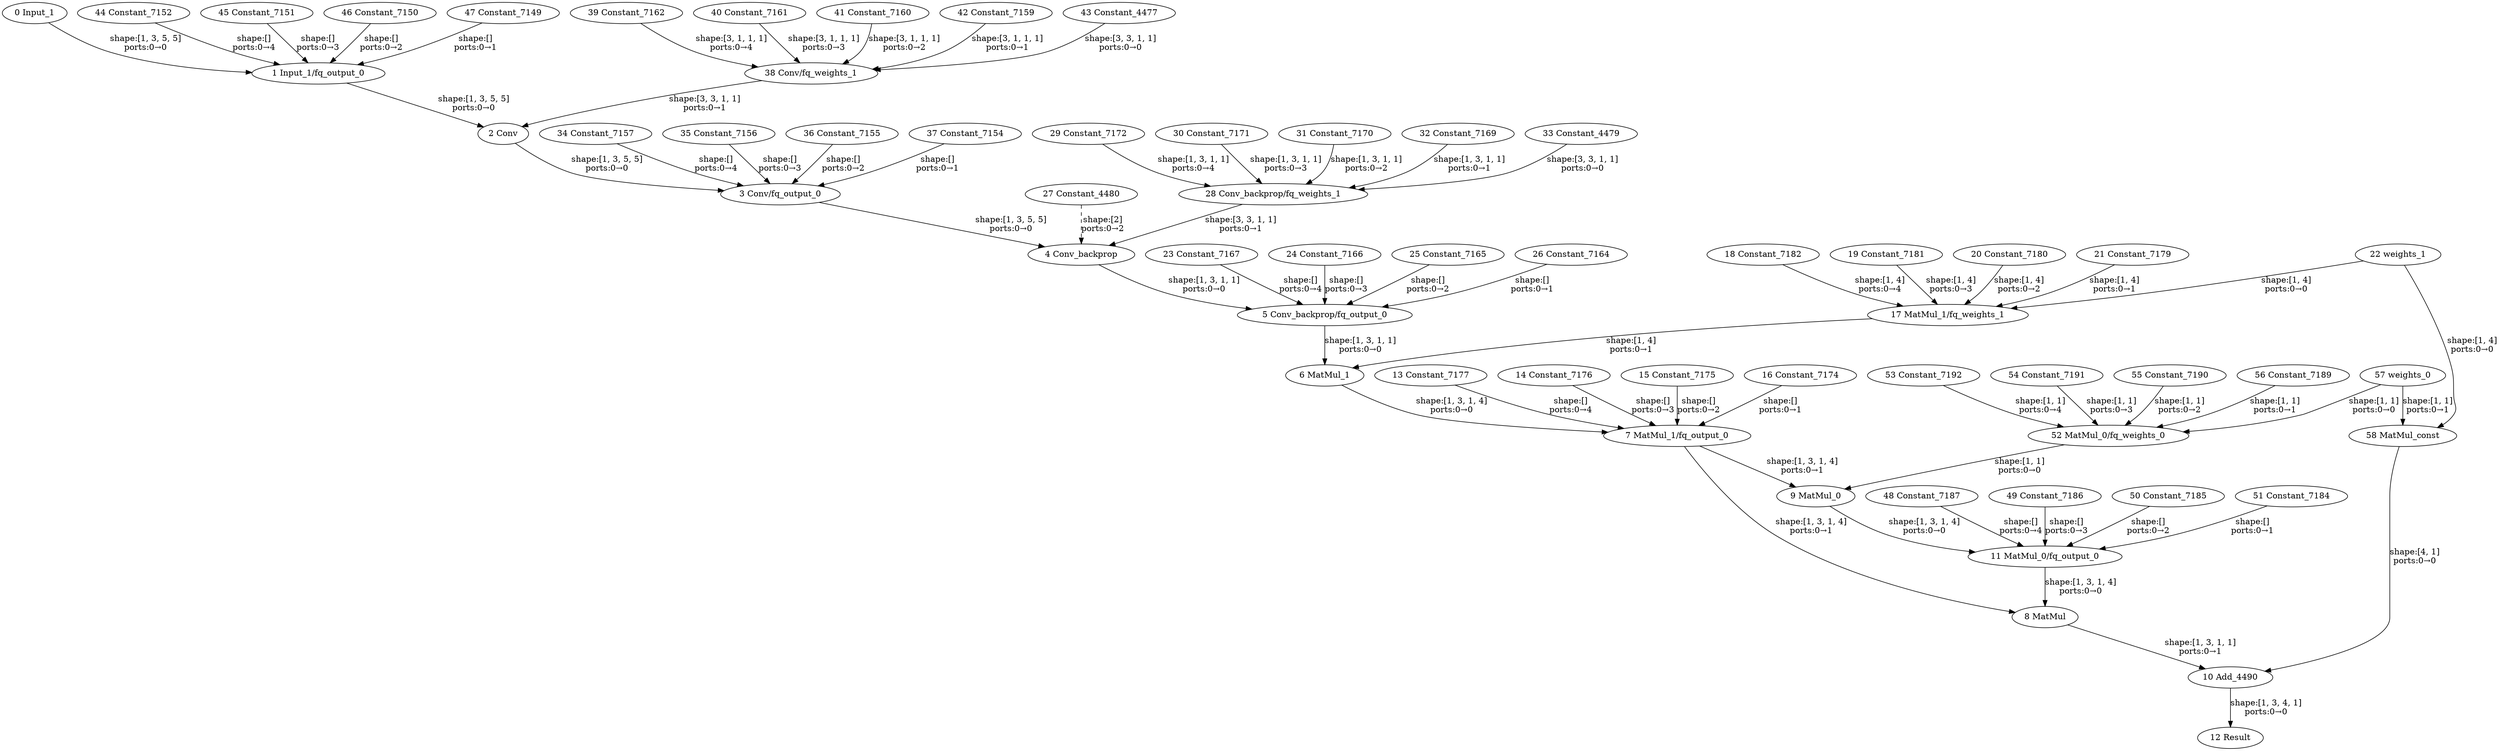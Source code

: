 strict digraph  {
"0 Input_1" [id=0, type=Parameter];
"1 Input_1/fq_output_0" [id=1, type=FakeQuantize];
"2 Conv" [id=2, type=Convolution];
"3 Conv/fq_output_0" [id=3, type=FakeQuantize];
"4 Conv_backprop" [id=4, type=ConvolutionBackpropData];
"5 Conv_backprop/fq_output_0" [id=5, type=FakeQuantize];
"6 MatMul_1" [id=6, type=MatMul];
"7 MatMul_1/fq_output_0" [id=7, type=FakeQuantize];
"8 MatMul" [id=8, type=MatMul];
"9 MatMul_0" [id=9, type=MatMul];
"10 Add_4490" [id=10, type=Add];
"11 MatMul_0/fq_output_0" [id=11, type=FakeQuantize];
"12 Result" [id=12, type=Result];
"13 Constant_7177" [id=13, type=Constant];
"14 Constant_7176" [id=14, type=Constant];
"15 Constant_7175" [id=15, type=Constant];
"16 Constant_7174" [id=16, type=Constant];
"17 MatMul_1/fq_weights_1" [id=17, type=FakeQuantize];
"18 Constant_7182" [id=18, type=Constant];
"19 Constant_7181" [id=19, type=Constant];
"20 Constant_7180" [id=20, type=Constant];
"21 Constant_7179" [id=21, type=Constant];
"22 weights_1" [id=22, type=Constant];
"23 Constant_7167" [id=23, type=Constant];
"24 Constant_7166" [id=24, type=Constant];
"25 Constant_7165" [id=25, type=Constant];
"26 Constant_7164" [id=26, type=Constant];
"27 Constant_4480" [id=27, type=Constant];
"28 Conv_backprop/fq_weights_1" [id=28, type=FakeQuantize];
"29 Constant_7172" [id=29, type=Constant];
"30 Constant_7171" [id=30, type=Constant];
"31 Constant_7170" [id=31, type=Constant];
"32 Constant_7169" [id=32, type=Constant];
"33 Constant_4479" [id=33, type=Constant];
"34 Constant_7157" [id=34, type=Constant];
"35 Constant_7156" [id=35, type=Constant];
"36 Constant_7155" [id=36, type=Constant];
"37 Constant_7154" [id=37, type=Constant];
"38 Conv/fq_weights_1" [id=38, type=FakeQuantize];
"39 Constant_7162" [id=39, type=Constant];
"40 Constant_7161" [id=40, type=Constant];
"41 Constant_7160" [id=41, type=Constant];
"42 Constant_7159" [id=42, type=Constant];
"43 Constant_4477" [id=43, type=Constant];
"44 Constant_7152" [id=44, type=Constant];
"45 Constant_7151" [id=45, type=Constant];
"46 Constant_7150" [id=46, type=Constant];
"47 Constant_7149" [id=47, type=Constant];
"48 Constant_7187" [id=48, type=Constant];
"49 Constant_7186" [id=49, type=Constant];
"50 Constant_7185" [id=50, type=Constant];
"51 Constant_7184" [id=51, type=Constant];
"52 MatMul_0/fq_weights_0" [id=52, type=FakeQuantize];
"53 Constant_7192" [id=53, type=Constant];
"54 Constant_7191" [id=54, type=Constant];
"55 Constant_7190" [id=55, type=Constant];
"56 Constant_7189" [id=56, type=Constant];
"57 weights_0" [id=57, type=Constant];
"58 MatMul_const" [id=58, type=MatMul];
"0 Input_1" -> "1 Input_1/fq_output_0"  [label="shape:[1, 3, 5, 5]\nports:0→0", style=solid];
"1 Input_1/fq_output_0" -> "2 Conv"  [label="shape:[1, 3, 5, 5]\nports:0→0", style=solid];
"2 Conv" -> "3 Conv/fq_output_0"  [label="shape:[1, 3, 5, 5]\nports:0→0", style=solid];
"3 Conv/fq_output_0" -> "4 Conv_backprop"  [label="shape:[1, 3, 5, 5]\nports:0→0", style=solid];
"4 Conv_backprop" -> "5 Conv_backprop/fq_output_0"  [label="shape:[1, 3, 1, 1]\nports:0→0", style=solid];
"5 Conv_backprop/fq_output_0" -> "6 MatMul_1"  [label="shape:[1, 3, 1, 1]\nports:0→0", style=solid];
"6 MatMul_1" -> "7 MatMul_1/fq_output_0"  [label="shape:[1, 3, 1, 4]\nports:0→0", style=solid];
"7 MatMul_1/fq_output_0" -> "8 MatMul"  [label="shape:[1, 3, 1, 4]\nports:0→1", style=solid];
"7 MatMul_1/fq_output_0" -> "9 MatMul_0"  [label="shape:[1, 3, 1, 4]\nports:0→1", style=solid];
"8 MatMul" -> "10 Add_4490"  [label="shape:[1, 3, 1, 1]\nports:0→1", style=solid];
"9 MatMul_0" -> "11 MatMul_0/fq_output_0"  [label="shape:[1, 3, 1, 4]\nports:0→0", style=solid];
"10 Add_4490" -> "12 Result"  [label="shape:[1, 3, 4, 1]\nports:0→0", style=solid];
"11 MatMul_0/fq_output_0" -> "8 MatMul"  [label="shape:[1, 3, 1, 4]\nports:0→0", style=solid];
"13 Constant_7177" -> "7 MatMul_1/fq_output_0"  [label="shape:[]\nports:0→4", style=solid];
"14 Constant_7176" -> "7 MatMul_1/fq_output_0"  [label="shape:[]\nports:0→3", style=solid];
"15 Constant_7175" -> "7 MatMul_1/fq_output_0"  [label="shape:[]\nports:0→2", style=solid];
"16 Constant_7174" -> "7 MatMul_1/fq_output_0"  [label="shape:[]\nports:0→1", style=solid];
"17 MatMul_1/fq_weights_1" -> "6 MatMul_1"  [label="shape:[1, 4]\nports:0→1", style=solid];
"18 Constant_7182" -> "17 MatMul_1/fq_weights_1"  [label="shape:[1, 4]\nports:0→4", style=solid];
"19 Constant_7181" -> "17 MatMul_1/fq_weights_1"  [label="shape:[1, 4]\nports:0→3", style=solid];
"20 Constant_7180" -> "17 MatMul_1/fq_weights_1"  [label="shape:[1, 4]\nports:0→2", style=solid];
"21 Constant_7179" -> "17 MatMul_1/fq_weights_1"  [label="shape:[1, 4]\nports:0→1", style=solid];
"22 weights_1" -> "17 MatMul_1/fq_weights_1"  [label="shape:[1, 4]\nports:0→0", style=solid];
"22 weights_1" -> "58 MatMul_const"  [label="shape:[1, 4]\nports:0→0", style=solid];
"23 Constant_7167" -> "5 Conv_backprop/fq_output_0"  [label="shape:[]\nports:0→4", style=solid];
"24 Constant_7166" -> "5 Conv_backprop/fq_output_0"  [label="shape:[]\nports:0→3", style=solid];
"25 Constant_7165" -> "5 Conv_backprop/fq_output_0"  [label="shape:[]\nports:0→2", style=solid];
"26 Constant_7164" -> "5 Conv_backprop/fq_output_0"  [label="shape:[]\nports:0→1", style=solid];
"27 Constant_4480" -> "4 Conv_backprop"  [label="shape:[2]\nports:0→2", style=dashed];
"28 Conv_backprop/fq_weights_1" -> "4 Conv_backprop"  [label="shape:[3, 3, 1, 1]\nports:0→1", style=solid];
"29 Constant_7172" -> "28 Conv_backprop/fq_weights_1"  [label="shape:[1, 3, 1, 1]\nports:0→4", style=solid];
"30 Constant_7171" -> "28 Conv_backprop/fq_weights_1"  [label="shape:[1, 3, 1, 1]\nports:0→3", style=solid];
"31 Constant_7170" -> "28 Conv_backprop/fq_weights_1"  [label="shape:[1, 3, 1, 1]\nports:0→2", style=solid];
"32 Constant_7169" -> "28 Conv_backprop/fq_weights_1"  [label="shape:[1, 3, 1, 1]\nports:0→1", style=solid];
"33 Constant_4479" -> "28 Conv_backprop/fq_weights_1"  [label="shape:[3, 3, 1, 1]\nports:0→0", style=solid];
"34 Constant_7157" -> "3 Conv/fq_output_0"  [label="shape:[]\nports:0→4", style=solid];
"35 Constant_7156" -> "3 Conv/fq_output_0"  [label="shape:[]\nports:0→3", style=solid];
"36 Constant_7155" -> "3 Conv/fq_output_0"  [label="shape:[]\nports:0→2", style=solid];
"37 Constant_7154" -> "3 Conv/fq_output_0"  [label="shape:[]\nports:0→1", style=solid];
"38 Conv/fq_weights_1" -> "2 Conv"  [label="shape:[3, 3, 1, 1]\nports:0→1", style=solid];
"39 Constant_7162" -> "38 Conv/fq_weights_1"  [label="shape:[3, 1, 1, 1]\nports:0→4", style=solid];
"40 Constant_7161" -> "38 Conv/fq_weights_1"  [label="shape:[3, 1, 1, 1]\nports:0→3", style=solid];
"41 Constant_7160" -> "38 Conv/fq_weights_1"  [label="shape:[3, 1, 1, 1]\nports:0→2", style=solid];
"42 Constant_7159" -> "38 Conv/fq_weights_1"  [label="shape:[3, 1, 1, 1]\nports:0→1", style=solid];
"43 Constant_4477" -> "38 Conv/fq_weights_1"  [label="shape:[3, 3, 1, 1]\nports:0→0", style=solid];
"44 Constant_7152" -> "1 Input_1/fq_output_0"  [label="shape:[]\nports:0→4", style=solid];
"45 Constant_7151" -> "1 Input_1/fq_output_0"  [label="shape:[]\nports:0→3", style=solid];
"46 Constant_7150" -> "1 Input_1/fq_output_0"  [label="shape:[]\nports:0→2", style=solid];
"47 Constant_7149" -> "1 Input_1/fq_output_0"  [label="shape:[]\nports:0→1", style=solid];
"48 Constant_7187" -> "11 MatMul_0/fq_output_0"  [label="shape:[]\nports:0→4", style=solid];
"49 Constant_7186" -> "11 MatMul_0/fq_output_0"  [label="shape:[]\nports:0→3", style=solid];
"50 Constant_7185" -> "11 MatMul_0/fq_output_0"  [label="shape:[]\nports:0→2", style=solid];
"51 Constant_7184" -> "11 MatMul_0/fq_output_0"  [label="shape:[]\nports:0→1", style=solid];
"52 MatMul_0/fq_weights_0" -> "9 MatMul_0"  [label="shape:[1, 1]\nports:0→0", style=solid];
"53 Constant_7192" -> "52 MatMul_0/fq_weights_0"  [label="shape:[1, 1]\nports:0→4", style=solid];
"54 Constant_7191" -> "52 MatMul_0/fq_weights_0"  [label="shape:[1, 1]\nports:0→3", style=solid];
"55 Constant_7190" -> "52 MatMul_0/fq_weights_0"  [label="shape:[1, 1]\nports:0→2", style=solid];
"56 Constant_7189" -> "52 MatMul_0/fq_weights_0"  [label="shape:[1, 1]\nports:0→1", style=solid];
"57 weights_0" -> "52 MatMul_0/fq_weights_0"  [label="shape:[1, 1]\nports:0→0", style=solid];
"57 weights_0" -> "58 MatMul_const"  [label="shape:[1, 1]\nports:0→1", style=solid];
"58 MatMul_const" -> "10 Add_4490"  [label="shape:[4, 1]\nports:0→0", style=solid];
}
